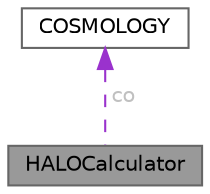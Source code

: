 digraph "HALOCalculator"
{
 // LATEX_PDF_SIZE
  bgcolor="transparent";
  edge [fontname=Helvetica,fontsize=10,labelfontname=Helvetica,labelfontsize=10];
  node [fontname=Helvetica,fontsize=10,shape=box,height=0.2,width=0.4];
  Node1 [id="Node000001",label="HALOCalculator",height=0.2,width=0.4,color="gray40", fillcolor="grey60", style="filled", fontcolor="black",tooltip="Class for calculating the properties of NFW dark matter halos at a specified redshift and mass."];
  Node2 -> Node1 [id="edge2_Node000001_Node000002",dir="back",color="darkorchid3",style="dashed",tooltip=" ",label=" co",fontcolor="grey" ];
  Node2 [id="Node000002",label="COSMOLOGY",height=0.2,width=0.4,color="gray40", fillcolor="white", style="filled",URL="$class_c_o_s_m_o_l_o_g_y.html",tooltip="The cosmology and all the functions required to calculated quantities based on the cosmology."];
}
